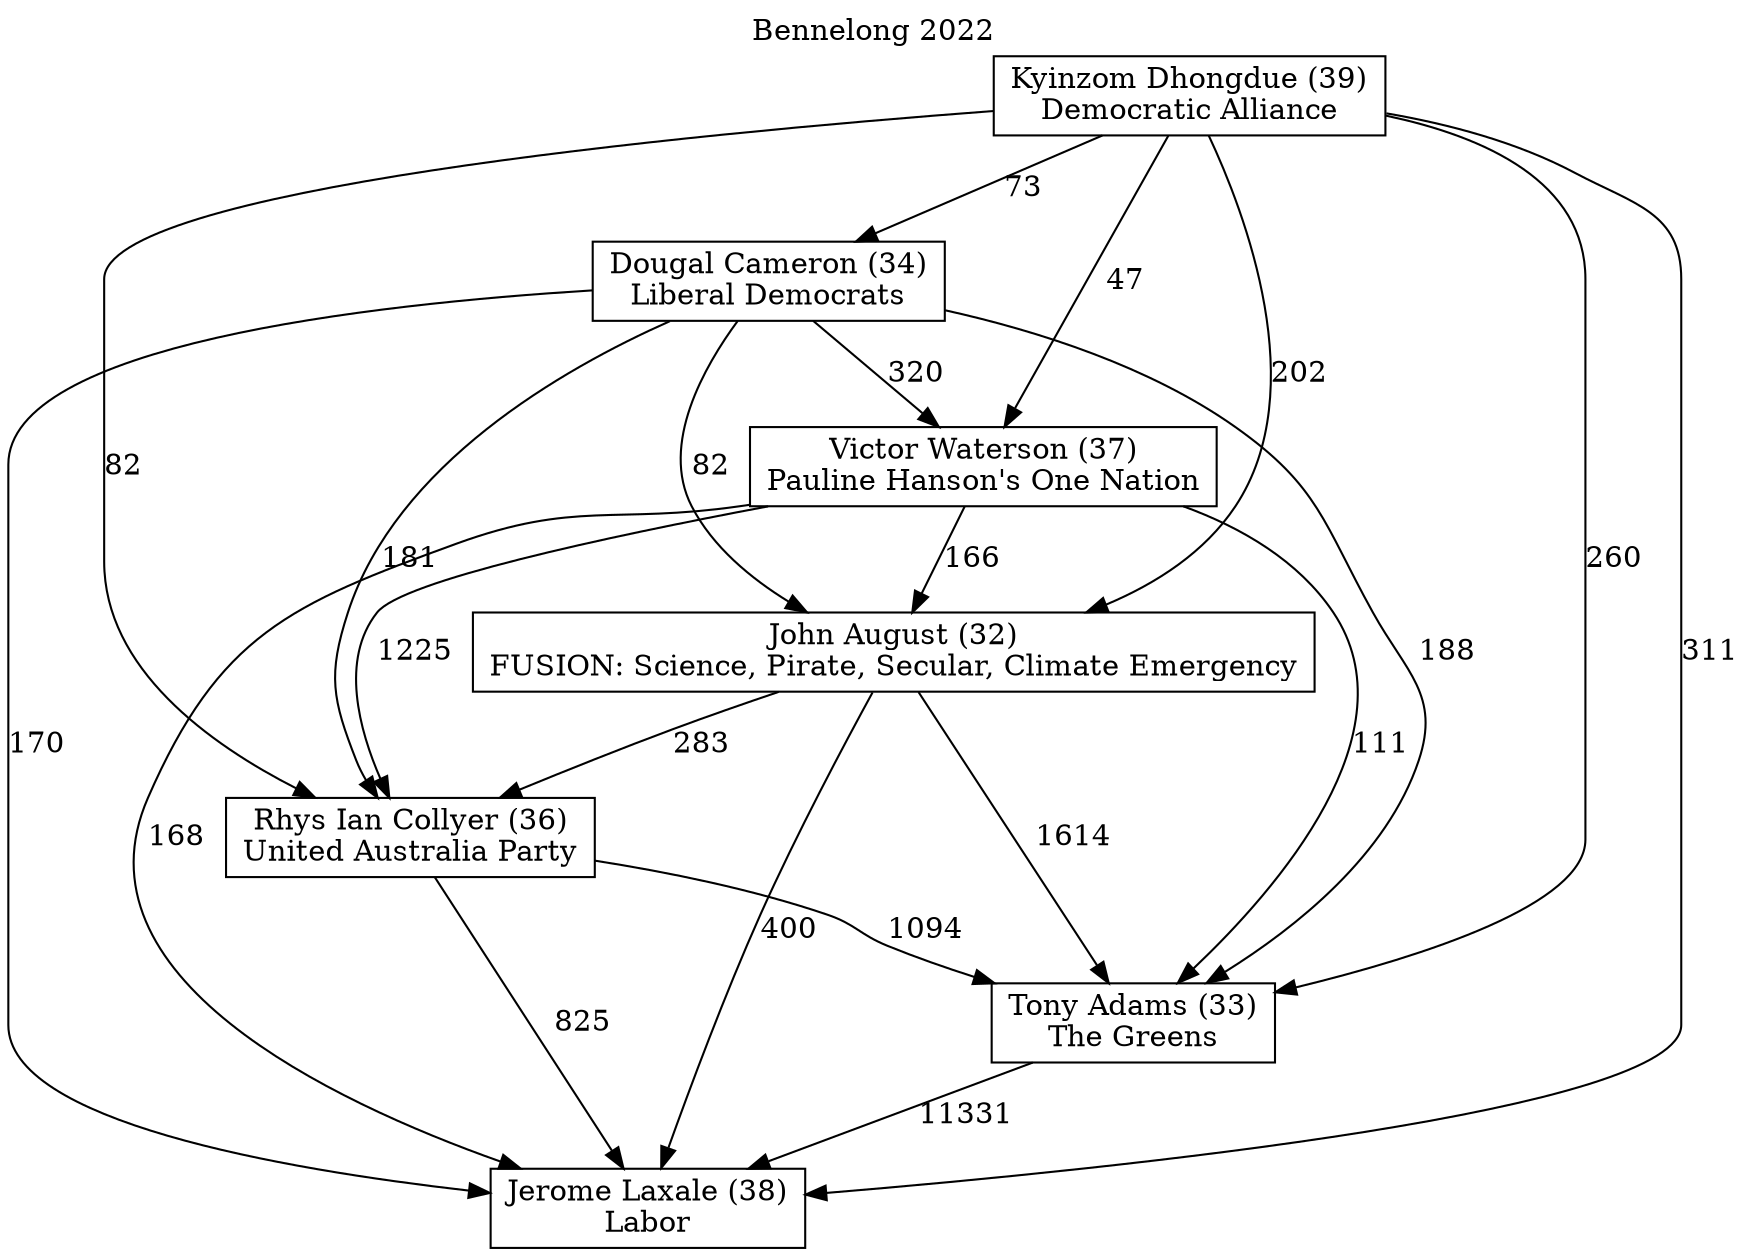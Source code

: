 // House preference flow
digraph "Jerome Laxale (38)_Bennelong_2022" {
	graph [label="Bennelong 2022" labelloc=t mclimit=10]
	node [shape=box]
	"Dougal Cameron (34)" [label="Dougal Cameron (34)
Liberal Democrats"]
	"Kyinzom Dhongdue (39)" [label="Kyinzom Dhongdue (39)
Democratic Alliance"]
	"Victor Waterson (37)" [label="Victor Waterson (37)
Pauline Hanson's One Nation"]
	"John August (32)" [label="John August (32)
FUSION: Science, Pirate, Secular, Climate Emergency"]
	"Jerome Laxale (38)" [label="Jerome Laxale (38)
Labor"]
	"Tony Adams (33)" [label="Tony Adams (33)
The Greens"]
	"Rhys Ian Collyer (36)" [label="Rhys Ian Collyer (36)
United Australia Party"]
	"John August (32)" -> "Tony Adams (33)" [label=1614]
	"Kyinzom Dhongdue (39)" -> "Tony Adams (33)" [label=260]
	"Dougal Cameron (34)" -> "Jerome Laxale (38)" [label=170]
	"Dougal Cameron (34)" -> "Victor Waterson (37)" [label=320]
	"Victor Waterson (37)" -> "John August (32)" [label=166]
	"Rhys Ian Collyer (36)" -> "Tony Adams (33)" [label=1094]
	"Kyinzom Dhongdue (39)" -> "Jerome Laxale (38)" [label=311]
	"Kyinzom Dhongdue (39)" -> "Rhys Ian Collyer (36)" [label=82]
	"Dougal Cameron (34)" -> "John August (32)" [label=82]
	"Kyinzom Dhongdue (39)" -> "Victor Waterson (37)" [label=47]
	"Rhys Ian Collyer (36)" -> "Jerome Laxale (38)" [label=825]
	"Dougal Cameron (34)" -> "Tony Adams (33)" [label=188]
	"Tony Adams (33)" -> "Jerome Laxale (38)" [label=11331]
	"John August (32)" -> "Jerome Laxale (38)" [label=400]
	"Kyinzom Dhongdue (39)" -> "John August (32)" [label=202]
	"Kyinzom Dhongdue (39)" -> "Dougal Cameron (34)" [label=73]
	"Victor Waterson (37)" -> "Rhys Ian Collyer (36)" [label=1225]
	"Victor Waterson (37)" -> "Tony Adams (33)" [label=111]
	"Dougal Cameron (34)" -> "Rhys Ian Collyer (36)" [label=181]
	"John August (32)" -> "Rhys Ian Collyer (36)" [label=283]
	"Victor Waterson (37)" -> "Jerome Laxale (38)" [label=168]
}
